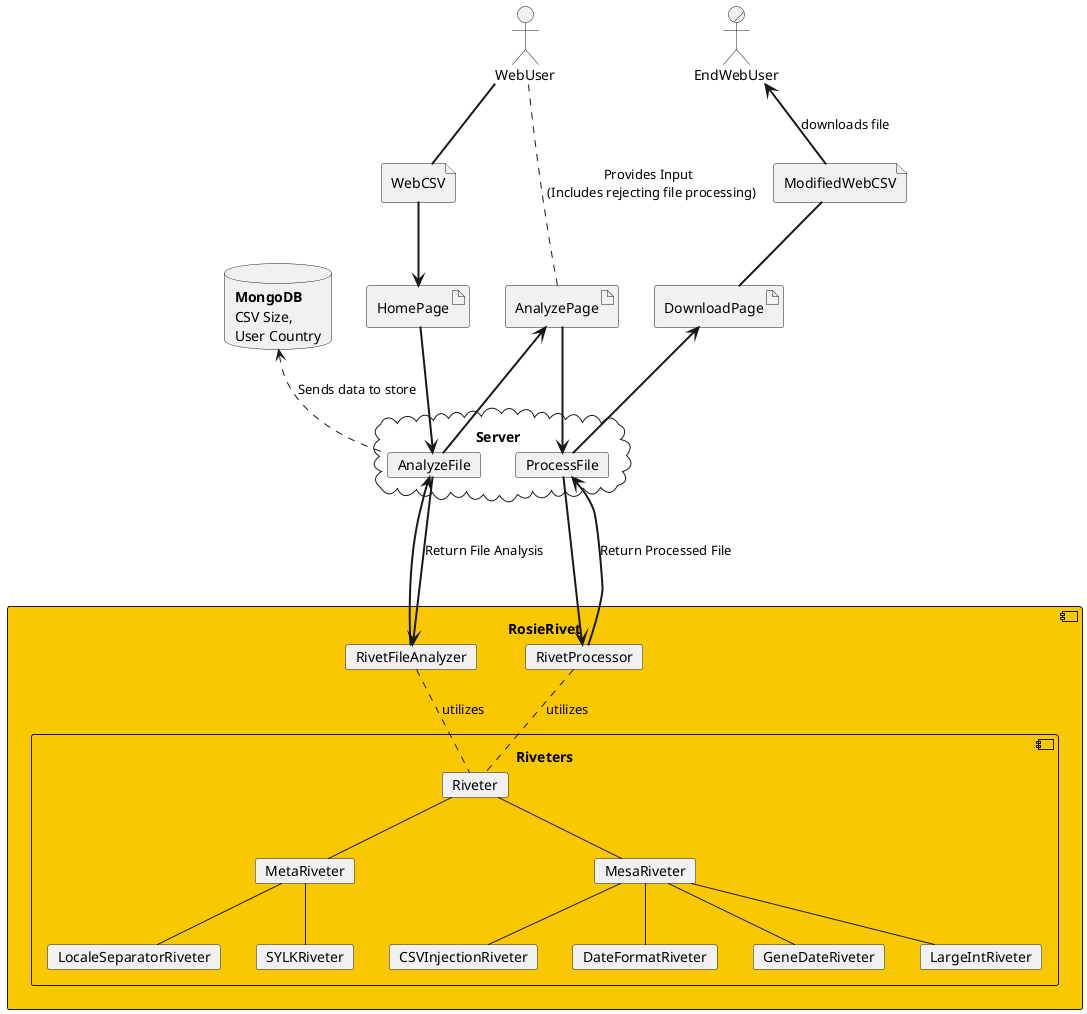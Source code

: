 @startuml Web Interface Design
actor WebUser
actor/ EndWebUser
' Excel files and artifacts
    file WebCSV
    file ModifiedWebCSV

    artifact HomePage
    artifact AnalyzePage
    artifact DownloadPage

'Three interfaces to run
cloud Server {
    card AnalyzeFile
    card ProcessFile
}

database MongoDB [
        <b>MongoDB</b>
        CSV Size,
        User Country
    ]

component RosieRivet #FAC800 {
        card RivetFileAnalyzer
        card RivetProcessor 
        'within riveters, have Apply AND Analyze functions
        component Riveters {
            card Riveter

            card MetaRiveter
            card MesaRiveter 

            Riveter -- MetaRiveter 
            Riveter -- MesaRiveter

            card GeneDateRiveter
            card LargeIntRiveter
            card CSVInjectionRiveter
            card DateFormatRiveter
            card LocaleSeparatorRiveter
            card SYLKRiveter

            MesaRiveter -- GeneDateRiveter
            MesaRiveter -- LargeIntRiveter
            MesaRiveter -- CSVInjectionRiveter
            MesaRiveter -- DateFormatRiveter
            MetaRiveter -- LocaleSeparatorRiveter
            MetaRiveter -- SYLKRiveter
        }
        RivetFileAnalyzer .. Riveter : utilizes
        RivetProcessor .. Riveter : utilizes
        
    }

    WebUser -[hidden] EndWebUser
    ' WEB INTERFACE FLOW
    MongoDB <. AnalyzeFile : Sends data to store

    WebUser == WebCSV
    WebUser .. AnalyzePage : Provides Input \n (Includes rejecting file processing)
    WebCSV ==> HomePage
    HomePage ==> AnalyzeFile
    AnalyzeFile ===> RivetFileAnalyzer : Return File Analysis
    RivetFileAnalyzer ===> AnalyzeFile 
    AnalyzeFile ==> AnalyzePage

    AnalyzePage ==> ProcessFile
    ProcessFile ===> RivetProcessor
    RivetProcessor ===> ProcessFile : Return Processed File
    DownloadPage <= ProcessFile
    ModifiedWebCSV == DownloadPage
    EndWebUser <== ModifiedWebCSV : downloads file

    'FORMATTING FOR WEBUSER TO BE HAPPY
    MongoDB -[hidden] HomePage
    HomePage -[hidden] AnalyzePage
    AnalyzePage -[hidden] DownloadPage

@enduml